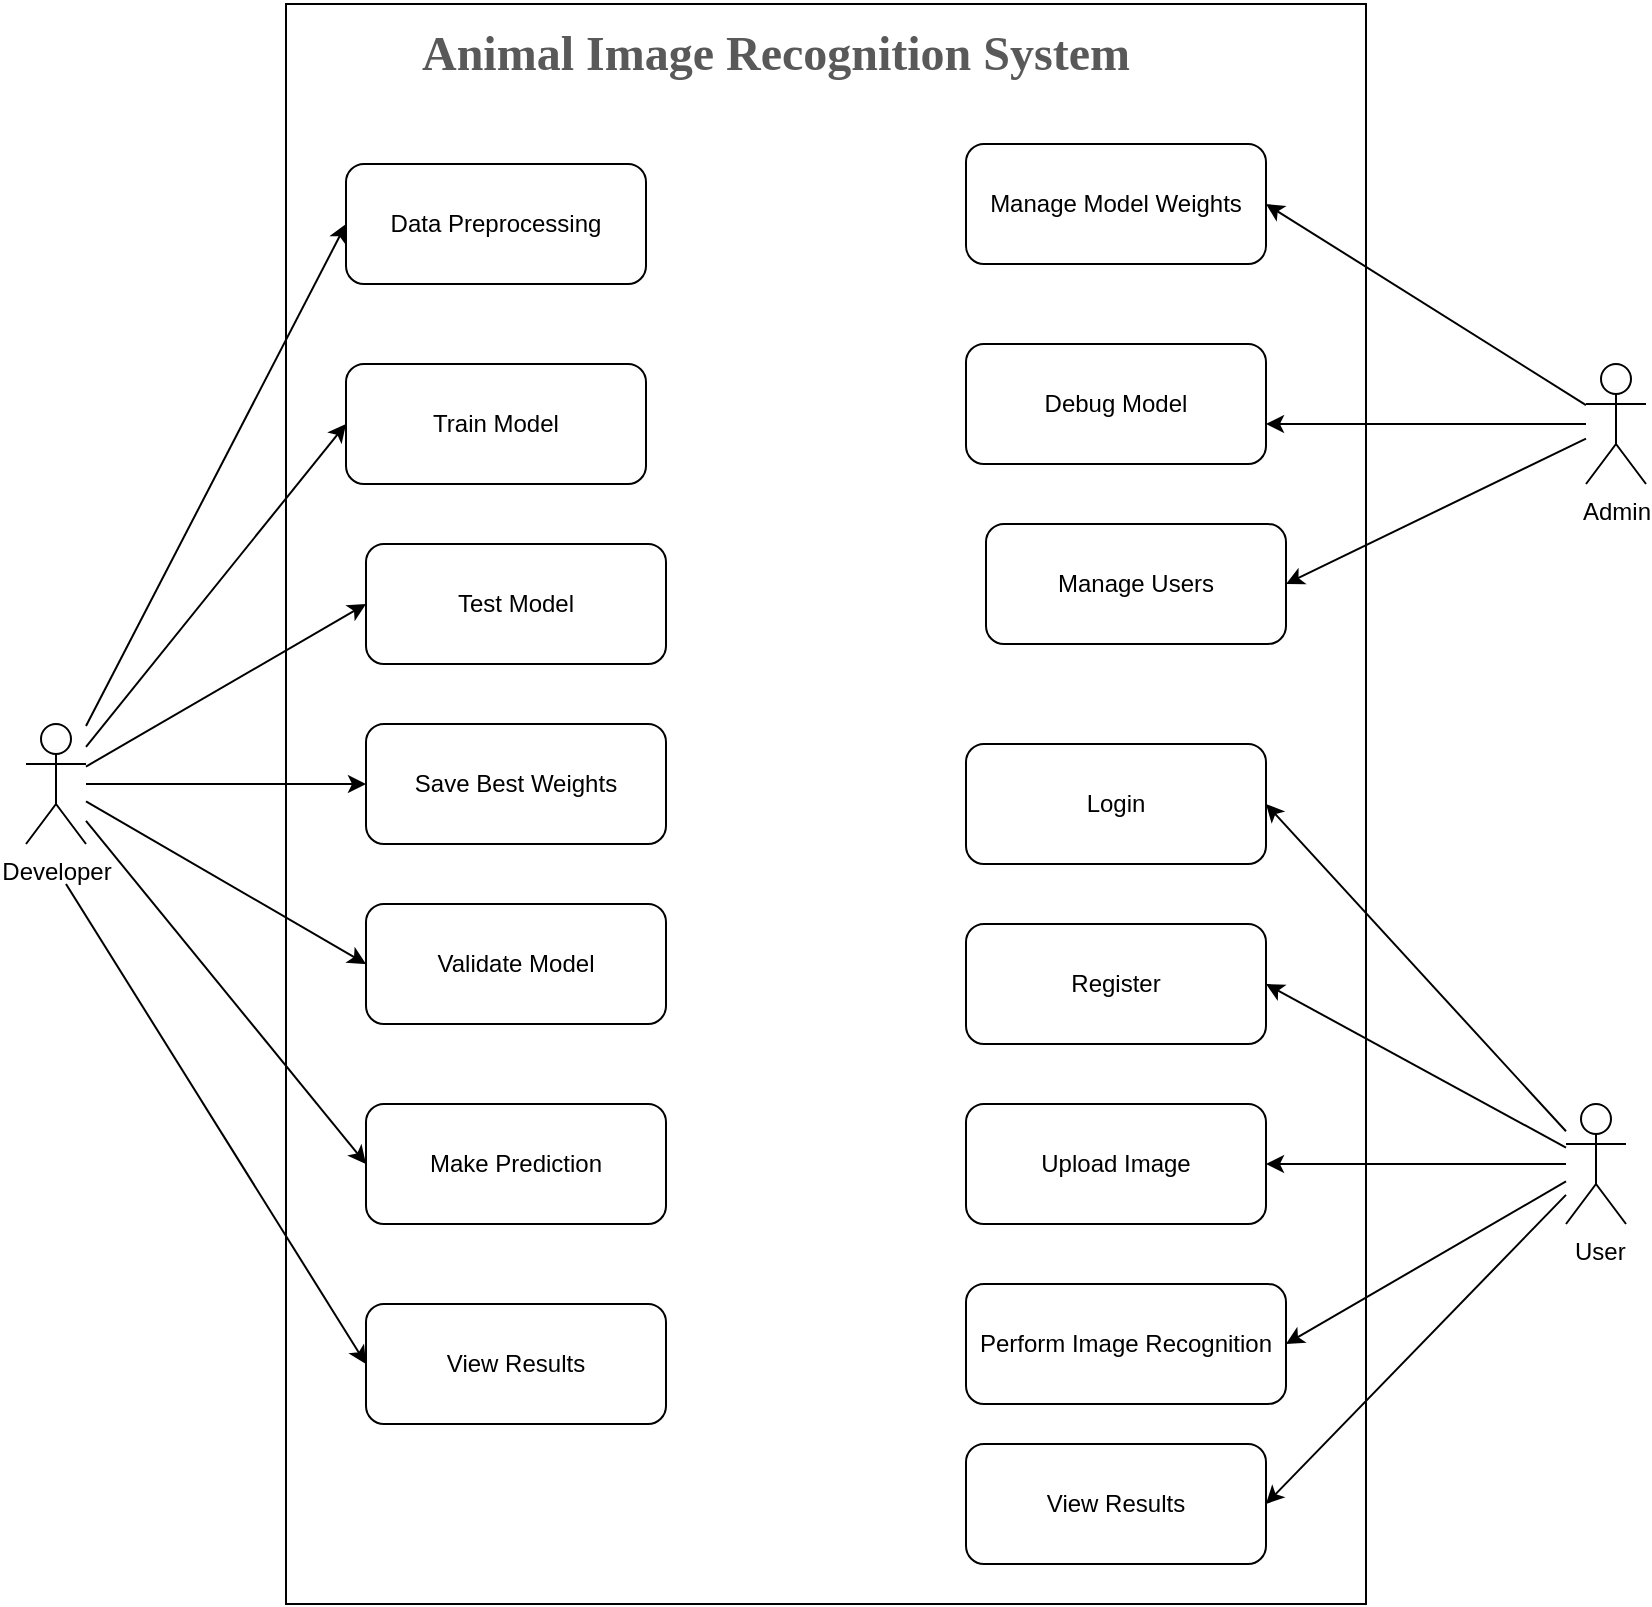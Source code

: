 <mxfile version="26.2.5">
  <diagram name="Use Case Diagram" id="x7Q1yx3jxiJvKHd3VHQ3">
    <mxGraphModel dx="1215" dy="1899" grid="1" gridSize="10" guides="1" tooltips="1" connect="1" arrows="1" fold="1" page="1" pageScale="1" pageWidth="827" pageHeight="1169" math="0" shadow="0">
      <root>
        <mxCell id="0" />
        <mxCell id="1" parent="0" />
        <mxCell id="uqRFlf8k-bUyIj0cyDnZ-13" value="" style="rounded=0;whiteSpace=wrap;html=1;" vertex="1" parent="1">
          <mxGeometry x="180" y="-120" width="540" height="800" as="geometry" />
        </mxCell>
        <mxCell id="YHg5LCT2Mw8mGLbqKmSL-77" value="Data Preprocessing" style="rounded=1;whiteSpace=wrap;html=1;" parent="1" vertex="1">
          <mxGeometry x="210" y="-40" width="150" height="60" as="geometry" />
        </mxCell>
        <mxCell id="YHg5LCT2Mw8mGLbqKmSL-78" value="Train Model" style="rounded=1;whiteSpace=wrap;html=1;" parent="1" vertex="1">
          <mxGeometry x="210" y="60" width="150" height="60" as="geometry" />
        </mxCell>
        <mxCell id="YHg5LCT2Mw8mGLbqKmSL-80" value="Save Best Weights" style="rounded=1;whiteSpace=wrap;html=1;" parent="1" vertex="1">
          <mxGeometry x="220" y="240" width="150" height="60" as="geometry" />
        </mxCell>
        <mxCell id="YHg5LCT2Mw8mGLbqKmSL-81" value="Test Model" style="rounded=1;whiteSpace=wrap;html=1;" parent="1" vertex="1">
          <mxGeometry x="220" y="150" width="150" height="60" as="geometry" />
        </mxCell>
        <mxCell id="YHg5LCT2Mw8mGLbqKmSL-82" value="Make Prediction" style="rounded=1;whiteSpace=wrap;html=1;" parent="1" vertex="1">
          <mxGeometry x="220" y="430" width="150" height="60" as="geometry" />
        </mxCell>
        <mxCell id="YHg5LCT2Mw8mGLbqKmSL-83" value="View Results" style="rounded=1;whiteSpace=wrap;html=1;" parent="1" vertex="1">
          <mxGeometry x="220" y="530" width="150" height="60" as="geometry" />
        </mxCell>
        <mxCell id="YHg5LCT2Mw8mGLbqKmSL-84" value="Manage Model Weights" style="rounded=1;whiteSpace=wrap;html=1;" parent="1" vertex="1">
          <mxGeometry x="520" y="-50" width="150" height="60" as="geometry" />
        </mxCell>
        <mxCell id="YHg5LCT2Mw8mGLbqKmSL-85" value="Debug Model" style="rounded=1;whiteSpace=wrap;html=1;" parent="1" vertex="1">
          <mxGeometry x="520" y="50" width="150" height="60" as="geometry" />
        </mxCell>
        <mxCell id="YHg5LCT2Mw8mGLbqKmSL-98" value="Login" style="rounded=1;whiteSpace=wrap;html=1;" parent="1" vertex="1">
          <mxGeometry x="520" y="250" width="150" height="60" as="geometry" />
        </mxCell>
        <mxCell id="YHg5LCT2Mw8mGLbqKmSL-99" value="Register" style="rounded=1;whiteSpace=wrap;html=1;" parent="1" vertex="1">
          <mxGeometry x="520" y="340" width="150" height="60" as="geometry" />
        </mxCell>
        <mxCell id="YHg5LCT2Mw8mGLbqKmSL-100" value="Upload Image" style="rounded=1;whiteSpace=wrap;html=1;" parent="1" vertex="1">
          <mxGeometry x="520" y="430" width="150" height="60" as="geometry" />
        </mxCell>
        <mxCell id="YHg5LCT2Mw8mGLbqKmSL-101" value="Perform Image Recognition" style="rounded=1;whiteSpace=wrap;html=1;" parent="1" vertex="1">
          <mxGeometry x="520" y="520" width="160" height="60" as="geometry" />
        </mxCell>
        <mxCell id="YHg5LCT2Mw8mGLbqKmSL-102" value="View Results" style="rounded=1;whiteSpace=wrap;html=1;" parent="1" vertex="1">
          <mxGeometry x="520" y="600" width="150" height="60" as="geometry" />
        </mxCell>
        <mxCell id="YHg5LCT2Mw8mGLbqKmSL-114" value="Manage Users" style="rounded=1;whiteSpace=wrap;html=1;" parent="1" vertex="1">
          <mxGeometry x="530" y="140" width="150" height="60" as="geometry" />
        </mxCell>
        <mxCell id="YHg5LCT2Mw8mGLbqKmSL-117" value="Validate Model" style="rounded=1;whiteSpace=wrap;html=1;" parent="1" vertex="1">
          <mxGeometry x="220" y="330" width="150" height="60" as="geometry" />
        </mxCell>
        <mxCell id="uqRFlf8k-bUyIj0cyDnZ-14" style="rounded=0;orthogonalLoop=1;jettySize=auto;html=1;entryX=0;entryY=0.5;entryDx=0;entryDy=0;" edge="1" parent="1" source="uqRFlf8k-bUyIj0cyDnZ-1" target="YHg5LCT2Mw8mGLbqKmSL-77">
          <mxGeometry relative="1" as="geometry" />
        </mxCell>
        <mxCell id="uqRFlf8k-bUyIj0cyDnZ-15" style="rounded=0;orthogonalLoop=1;jettySize=auto;html=1;entryX=0;entryY=0.5;entryDx=0;entryDy=0;" edge="1" parent="1" source="uqRFlf8k-bUyIj0cyDnZ-1" target="YHg5LCT2Mw8mGLbqKmSL-78">
          <mxGeometry relative="1" as="geometry" />
        </mxCell>
        <mxCell id="uqRFlf8k-bUyIj0cyDnZ-16" style="rounded=0;orthogonalLoop=1;jettySize=auto;html=1;entryX=0;entryY=0.5;entryDx=0;entryDy=0;" edge="1" parent="1" source="uqRFlf8k-bUyIj0cyDnZ-1" target="YHg5LCT2Mw8mGLbqKmSL-81">
          <mxGeometry relative="1" as="geometry" />
        </mxCell>
        <mxCell id="uqRFlf8k-bUyIj0cyDnZ-17" style="edgeStyle=orthogonalEdgeStyle;rounded=0;orthogonalLoop=1;jettySize=auto;html=1;entryX=0;entryY=0.5;entryDx=0;entryDy=0;" edge="1" parent="1" source="uqRFlf8k-bUyIj0cyDnZ-1" target="YHg5LCT2Mw8mGLbqKmSL-80">
          <mxGeometry relative="1" as="geometry" />
        </mxCell>
        <mxCell id="uqRFlf8k-bUyIj0cyDnZ-18" style="rounded=0;orthogonalLoop=1;jettySize=auto;html=1;entryX=0;entryY=0.5;entryDx=0;entryDy=0;" edge="1" parent="1" source="uqRFlf8k-bUyIj0cyDnZ-1" target="YHg5LCT2Mw8mGLbqKmSL-117">
          <mxGeometry relative="1" as="geometry" />
        </mxCell>
        <mxCell id="uqRFlf8k-bUyIj0cyDnZ-19" style="rounded=0;orthogonalLoop=1;jettySize=auto;html=1;entryX=0;entryY=0.5;entryDx=0;entryDy=0;" edge="1" parent="1" source="uqRFlf8k-bUyIj0cyDnZ-1" target="YHg5LCT2Mw8mGLbqKmSL-82">
          <mxGeometry relative="1" as="geometry" />
        </mxCell>
        <mxCell id="uqRFlf8k-bUyIj0cyDnZ-20" style="rounded=0;orthogonalLoop=1;jettySize=auto;html=1;entryX=0;entryY=0.5;entryDx=0;entryDy=0;" edge="1" parent="1" target="YHg5LCT2Mw8mGLbqKmSL-83">
          <mxGeometry relative="1" as="geometry">
            <mxPoint x="70" y="320" as="sourcePoint" />
          </mxGeometry>
        </mxCell>
        <mxCell id="uqRFlf8k-bUyIj0cyDnZ-1" value="&lt;span style=&quot;text-wrap-mode: wrap;&quot;&gt;Developer&lt;/span&gt;" style="shape=umlActor;verticalLabelPosition=bottom;verticalAlign=top;html=1;outlineConnect=0;" vertex="1" parent="1">
          <mxGeometry x="50" y="240" width="30" height="60" as="geometry" />
        </mxCell>
        <mxCell id="uqRFlf8k-bUyIj0cyDnZ-24" style="rounded=0;orthogonalLoop=1;jettySize=auto;html=1;entryX=1;entryY=0.5;entryDx=0;entryDy=0;" edge="1" parent="1" source="uqRFlf8k-bUyIj0cyDnZ-3" target="YHg5LCT2Mw8mGLbqKmSL-84">
          <mxGeometry relative="1" as="geometry" />
        </mxCell>
        <mxCell id="uqRFlf8k-bUyIj0cyDnZ-25" style="edgeStyle=orthogonalEdgeStyle;rounded=0;orthogonalLoop=1;jettySize=auto;html=1;" edge="1" parent="1" source="uqRFlf8k-bUyIj0cyDnZ-3">
          <mxGeometry relative="1" as="geometry">
            <mxPoint x="670" y="90" as="targetPoint" />
          </mxGeometry>
        </mxCell>
        <mxCell id="uqRFlf8k-bUyIj0cyDnZ-26" style="rounded=0;orthogonalLoop=1;jettySize=auto;html=1;entryX=1;entryY=0.5;entryDx=0;entryDy=0;" edge="1" parent="1" source="uqRFlf8k-bUyIj0cyDnZ-3" target="YHg5LCT2Mw8mGLbqKmSL-114">
          <mxGeometry relative="1" as="geometry" />
        </mxCell>
        <mxCell id="uqRFlf8k-bUyIj0cyDnZ-3" value="&lt;span style=&quot;text-wrap-mode: wrap;&quot;&gt;Admin&lt;/span&gt;" style="shape=umlActor;verticalLabelPosition=bottom;verticalAlign=top;html=1;outlineConnect=0;" vertex="1" parent="1">
          <mxGeometry x="830" y="60" width="30" height="60" as="geometry" />
        </mxCell>
        <mxCell id="uqRFlf8k-bUyIj0cyDnZ-27" style="rounded=0;orthogonalLoop=1;jettySize=auto;html=1;entryX=1;entryY=0.5;entryDx=0;entryDy=0;" edge="1" parent="1" source="uqRFlf8k-bUyIj0cyDnZ-4" target="YHg5LCT2Mw8mGLbqKmSL-98">
          <mxGeometry relative="1" as="geometry" />
        </mxCell>
        <mxCell id="uqRFlf8k-bUyIj0cyDnZ-28" style="rounded=0;orthogonalLoop=1;jettySize=auto;html=1;entryX=1;entryY=0.5;entryDx=0;entryDy=0;" edge="1" parent="1" source="uqRFlf8k-bUyIj0cyDnZ-4" target="YHg5LCT2Mw8mGLbqKmSL-99">
          <mxGeometry relative="1" as="geometry" />
        </mxCell>
        <mxCell id="uqRFlf8k-bUyIj0cyDnZ-29" style="edgeStyle=orthogonalEdgeStyle;rounded=0;orthogonalLoop=1;jettySize=auto;html=1;" edge="1" parent="1" source="uqRFlf8k-bUyIj0cyDnZ-4" target="YHg5LCT2Mw8mGLbqKmSL-100">
          <mxGeometry relative="1" as="geometry" />
        </mxCell>
        <mxCell id="uqRFlf8k-bUyIj0cyDnZ-30" style="rounded=0;orthogonalLoop=1;jettySize=auto;html=1;entryX=1;entryY=0.5;entryDx=0;entryDy=0;" edge="1" parent="1" source="uqRFlf8k-bUyIj0cyDnZ-4" target="YHg5LCT2Mw8mGLbqKmSL-101">
          <mxGeometry relative="1" as="geometry" />
        </mxCell>
        <mxCell id="uqRFlf8k-bUyIj0cyDnZ-31" style="rounded=0;orthogonalLoop=1;jettySize=auto;html=1;entryX=1;entryY=0.5;entryDx=0;entryDy=0;" edge="1" parent="1" source="uqRFlf8k-bUyIj0cyDnZ-4" target="YHg5LCT2Mw8mGLbqKmSL-102">
          <mxGeometry relative="1" as="geometry" />
        </mxCell>
        <mxCell id="uqRFlf8k-bUyIj0cyDnZ-4" value="&lt;span style=&quot;text-wrap-mode: wrap;&quot;&gt;&amp;nbsp;User&lt;/span&gt;" style="shape=umlActor;verticalLabelPosition=bottom;verticalAlign=top;html=1;outlineConnect=0;" vertex="1" parent="1">
          <mxGeometry x="820" y="430" width="30" height="60" as="geometry" />
        </mxCell>
        <mxCell id="uqRFlf8k-bUyIj0cyDnZ-11" value="&lt;p align=&quot;center&quot; class=&quot;MsoNormal&quot;&gt;&lt;b&gt;&lt;span style=&quot;font-size:18.0pt;font-family:&amp;quot;Times New Roman&amp;quot;,serif;&lt;br/&gt;mso-fareast-font-family:宋体;color:#595959;mso-themecolor:text1;mso-themetint:&lt;br/&gt;166&quot; lang=&quot;EN-US&quot;&gt;Animal Image Recognition System&lt;/span&gt;&lt;/b&gt;&lt;/p&gt;" style="text;html=1;align=center;verticalAlign=middle;whiteSpace=wrap;rounded=0;" vertex="1" parent="1">
          <mxGeometry x="230" y="-120" width="390" height="50" as="geometry" />
        </mxCell>
      </root>
    </mxGraphModel>
  </diagram>
</mxfile>
